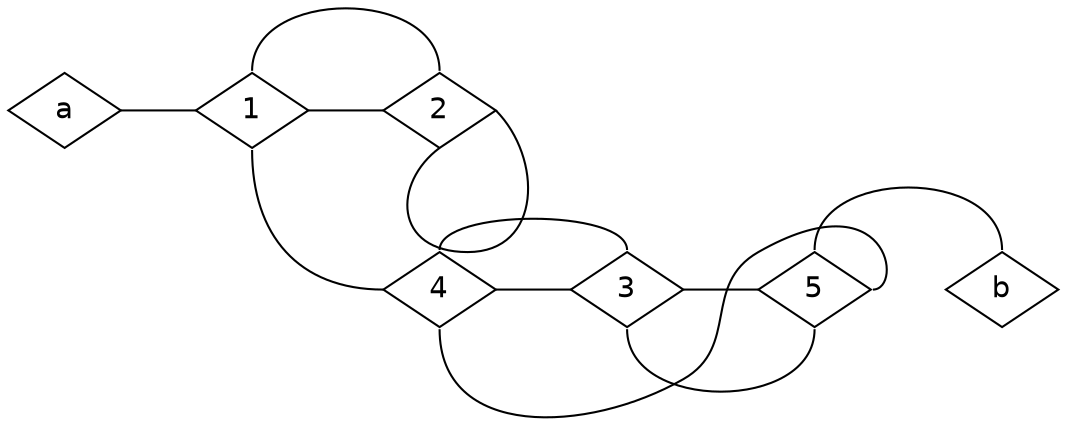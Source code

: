 graph {
fontname="Helvetica"
node [fontname="Helvetica"]
node [shape=diamond]
nodesep=0.7

rankdir="LR"

a:e -- 1:w
1:e -- 2:w 
2:e -- 2:s
2:n -- 1:n
1:s -- 4:w 
4:e -- 3:w
3:e -- 5:w 
5:e -- 4:s
4:n -- 3:n 
3:s -- 5:s
5:n -- b:n
}

